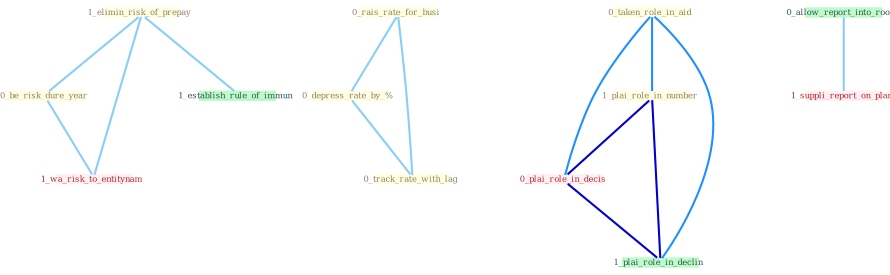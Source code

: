 Graph G{ 
    node
    [shape=polygon,style=filled,width=.5,height=.06,color="#BDFCC9",fixedsize=true,fontsize=4,
    fontcolor="#2f4f4f"];
    {node
    [color="#ffffe0", fontcolor="#8b7d6b"] "1_elimin_risk_of_prepay " "0_rais_rate_for_busi " "0_depress_rate_by_% " "0_taken_role_in_aid " "0_be_risk_dure_year " "1_plai_role_in_number " "0_track_rate_with_lag "}
{node [color="#fff0f5", fontcolor="#b22222"] "1_wa_risk_to_entitynam " "0_plai_role_in_decis " "1_suppli_report_on_plan "}
edge [color="#B0E2FF"];

	"1_elimin_risk_of_prepay " -- "0_be_risk_dure_year " [w="1", color="#87cefa" ];
	"1_elimin_risk_of_prepay " -- "1_wa_risk_to_entitynam " [w="1", color="#87cefa" ];
	"1_elimin_risk_of_prepay " -- "1_establish_rule_of_immun " [w="1", color="#87cefa" ];
	"0_rais_rate_for_busi " -- "0_depress_rate_by_% " [w="1", color="#87cefa" ];
	"0_rais_rate_for_busi " -- "0_track_rate_with_lag " [w="1", color="#87cefa" ];
	"0_depress_rate_by_% " -- "0_track_rate_with_lag " [w="1", color="#87cefa" ];
	"0_taken_role_in_aid " -- "1_plai_role_in_number " [w="2", color="#1e90ff" , len=0.8];
	"0_taken_role_in_aid " -- "0_plai_role_in_decis " [w="2", color="#1e90ff" , len=0.8];
	"0_taken_role_in_aid " -- "1_plai_role_in_declin " [w="2", color="#1e90ff" , len=0.8];
	"0_be_risk_dure_year " -- "1_wa_risk_to_entitynam " [w="1", color="#87cefa" ];
	"1_plai_role_in_number " -- "0_plai_role_in_decis " [w="3", color="#0000cd" , len=0.6];
	"1_plai_role_in_number " -- "1_plai_role_in_declin " [w="3", color="#0000cd" , len=0.6];
	"0_plai_role_in_decis " -- "1_plai_role_in_declin " [w="3", color="#0000cd" , len=0.6];
	"0_allow_report_into_room " -- "1_suppli_report_on_plan " [w="1", color="#87cefa" ];
}
